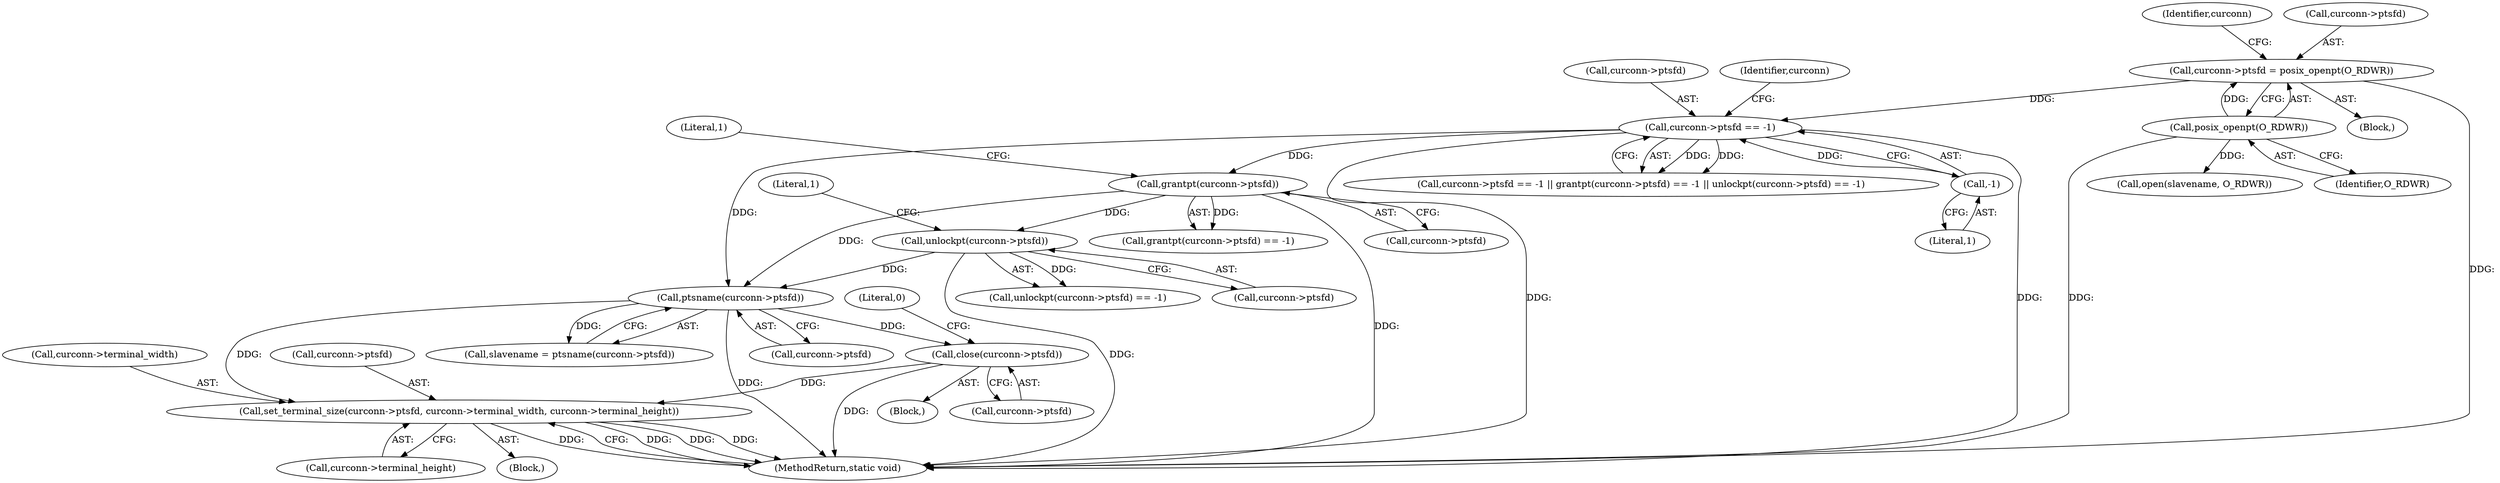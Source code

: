 digraph "0_MAC-Telnet_b69d11727d4f0f8cf719c79e3fb700f55ca03e9a_2@API" {
"1000545" [label="(Call,close(curconn->ptsfd))"];
"1000357" [label="(Call,ptsname(curconn->ptsfd))"];
"1000330" [label="(Call,grantpt(curconn->ptsfd))"];
"1000322" [label="(Call,curconn->ptsfd == -1)"];
"1000314" [label="(Call,curconn->ptsfd = posix_openpt(O_RDWR))"];
"1000318" [label="(Call,posix_openpt(O_RDWR))"];
"1000326" [label="(Call,-1)"];
"1000337" [label="(Call,unlockpt(curconn->ptsfd))"];
"1000695" [label="(Call,set_terminal_size(curconn->ptsfd, curconn->terminal_width, curconn->terminal_height))"];
"1000357" [label="(Call,ptsname(curconn->ptsfd))"];
"1000484" [label="(Block,)"];
"1000365" [label="(Block,)"];
"1000550" [label="(Literal,0)"];
"1000337" [label="(Call,unlockpt(curconn->ptsfd))"];
"1000696" [label="(Call,curconn->ptsfd)"];
"1000545" [label="(Call,close(curconn->ptsfd))"];
"1000705" [label="(MethodReturn,static void)"];
"1000336" [label="(Call,unlockpt(curconn->ptsfd) == -1)"];
"1000324" [label="(Identifier,curconn)"];
"1000323" [label="(Call,curconn->ptsfd)"];
"1000315" [label="(Call,curconn->ptsfd)"];
"1000327" [label="(Literal,1)"];
"1000699" [label="(Call,curconn->terminal_width)"];
"1000330" [label="(Call,grantpt(curconn->ptsfd))"];
"1000338" [label="(Call,curconn->ptsfd)"];
"1000452" [label="(Call,open(slavename, O_RDWR))"];
"1000358" [label="(Call,curconn->ptsfd)"];
"1000355" [label="(Call,slavename = ptsname(curconn->ptsfd))"];
"1000329" [label="(Call,grantpt(curconn->ptsfd) == -1)"];
"1000314" [label="(Call,curconn->ptsfd = posix_openpt(O_RDWR))"];
"1000335" [label="(Literal,1)"];
"1000332" [label="(Identifier,curconn)"];
"1000322" [label="(Call,curconn->ptsfd == -1)"];
"1000546" [label="(Call,curconn->ptsfd)"];
"1000702" [label="(Call,curconn->terminal_height)"];
"1000321" [label="(Call,curconn->ptsfd == -1 || grantpt(curconn->ptsfd) == -1 || unlockpt(curconn->ptsfd) == -1)"];
"1000318" [label="(Call,posix_openpt(O_RDWR))"];
"1000342" [label="(Literal,1)"];
"1000319" [label="(Identifier,O_RDWR)"];
"1000130" [label="(Block,)"];
"1000326" [label="(Call,-1)"];
"1000331" [label="(Call,curconn->ptsfd)"];
"1000695" [label="(Call,set_terminal_size(curconn->ptsfd, curconn->terminal_width, curconn->terminal_height))"];
"1000545" -> "1000484"  [label="AST: "];
"1000545" -> "1000546"  [label="CFG: "];
"1000546" -> "1000545"  [label="AST: "];
"1000550" -> "1000545"  [label="CFG: "];
"1000545" -> "1000705"  [label="DDG: "];
"1000357" -> "1000545"  [label="DDG: "];
"1000545" -> "1000695"  [label="DDG: "];
"1000357" -> "1000355"  [label="AST: "];
"1000357" -> "1000358"  [label="CFG: "];
"1000358" -> "1000357"  [label="AST: "];
"1000355" -> "1000357"  [label="CFG: "];
"1000357" -> "1000705"  [label="DDG: "];
"1000357" -> "1000355"  [label="DDG: "];
"1000330" -> "1000357"  [label="DDG: "];
"1000337" -> "1000357"  [label="DDG: "];
"1000322" -> "1000357"  [label="DDG: "];
"1000357" -> "1000695"  [label="DDG: "];
"1000330" -> "1000329"  [label="AST: "];
"1000330" -> "1000331"  [label="CFG: "];
"1000331" -> "1000330"  [label="AST: "];
"1000335" -> "1000330"  [label="CFG: "];
"1000330" -> "1000705"  [label="DDG: "];
"1000330" -> "1000329"  [label="DDG: "];
"1000322" -> "1000330"  [label="DDG: "];
"1000330" -> "1000337"  [label="DDG: "];
"1000322" -> "1000321"  [label="AST: "];
"1000322" -> "1000326"  [label="CFG: "];
"1000323" -> "1000322"  [label="AST: "];
"1000326" -> "1000322"  [label="AST: "];
"1000332" -> "1000322"  [label="CFG: "];
"1000321" -> "1000322"  [label="CFG: "];
"1000322" -> "1000705"  [label="DDG: "];
"1000322" -> "1000705"  [label="DDG: "];
"1000322" -> "1000321"  [label="DDG: "];
"1000322" -> "1000321"  [label="DDG: "];
"1000314" -> "1000322"  [label="DDG: "];
"1000326" -> "1000322"  [label="DDG: "];
"1000314" -> "1000130"  [label="AST: "];
"1000314" -> "1000318"  [label="CFG: "];
"1000315" -> "1000314"  [label="AST: "];
"1000318" -> "1000314"  [label="AST: "];
"1000324" -> "1000314"  [label="CFG: "];
"1000314" -> "1000705"  [label="DDG: "];
"1000318" -> "1000314"  [label="DDG: "];
"1000318" -> "1000319"  [label="CFG: "];
"1000319" -> "1000318"  [label="AST: "];
"1000318" -> "1000705"  [label="DDG: "];
"1000318" -> "1000452"  [label="DDG: "];
"1000326" -> "1000327"  [label="CFG: "];
"1000327" -> "1000326"  [label="AST: "];
"1000337" -> "1000336"  [label="AST: "];
"1000337" -> "1000338"  [label="CFG: "];
"1000338" -> "1000337"  [label="AST: "];
"1000342" -> "1000337"  [label="CFG: "];
"1000337" -> "1000705"  [label="DDG: "];
"1000337" -> "1000336"  [label="DDG: "];
"1000695" -> "1000365"  [label="AST: "];
"1000695" -> "1000702"  [label="CFG: "];
"1000696" -> "1000695"  [label="AST: "];
"1000699" -> "1000695"  [label="AST: "];
"1000702" -> "1000695"  [label="AST: "];
"1000705" -> "1000695"  [label="CFG: "];
"1000695" -> "1000705"  [label="DDG: "];
"1000695" -> "1000705"  [label="DDG: "];
"1000695" -> "1000705"  [label="DDG: "];
"1000695" -> "1000705"  [label="DDG: "];
}
